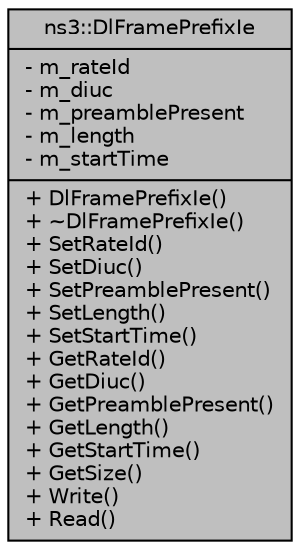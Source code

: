 digraph "ns3::DlFramePrefixIe"
{
  edge [fontname="Helvetica",fontsize="10",labelfontname="Helvetica",labelfontsize="10"];
  node [fontname="Helvetica",fontsize="10",shape=record];
  Node1 [label="{ns3::DlFramePrefixIe\n|- m_rateId\l- m_diuc\l- m_preamblePresent\l- m_length\l- m_startTime\l|+ DlFramePrefixIe()\l+ ~DlFramePrefixIe()\l+ SetRateId()\l+ SetDiuc()\l+ SetPreamblePresent()\l+ SetLength()\l+ SetStartTime()\l+ GetRateId()\l+ GetDiuc()\l+ GetPreamblePresent()\l+ GetLength()\l+ GetStartTime()\l+ GetSize()\l+ Write()\l+ Read()\l}",height=0.2,width=0.4,color="black", fillcolor="grey75", style="filled", fontcolor="black"];
}
